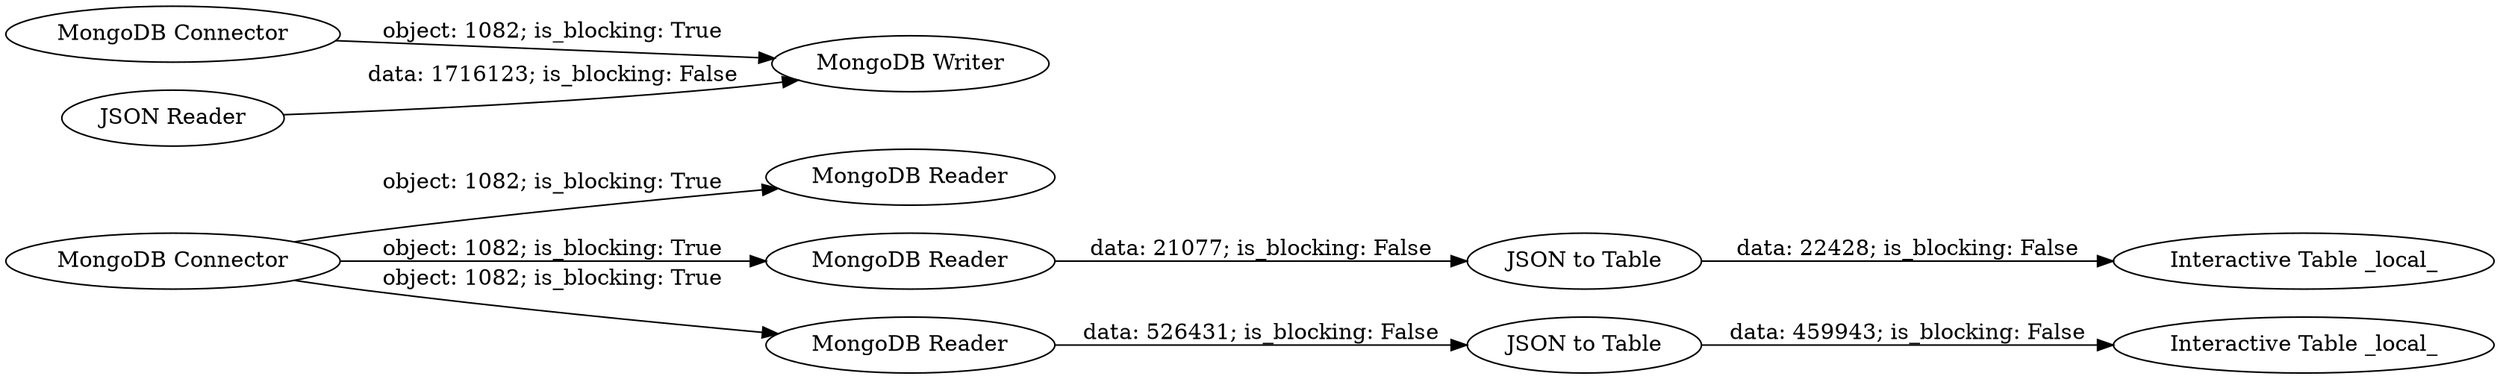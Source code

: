 digraph {
	"2056717161227728609_3" [label="MongoDB Reader"]
	"2056717161227728609_64" [label="MongoDB Reader"]
	"2056717161227728609_5" [label="MongoDB Writer"]
	"2056717161227728609_68" [label="JSON to Table"]
	"2056717161227728609_6" [label="MongoDB Connector"]
	"2056717161227728609_69" [label="MongoDB Reader"]
	"2056717161227728609_66" [label="MongoDB Connector"]
	"2056717161227728609_70" [label="Interactive Table _local_"]
	"2056717161227728609_73" [label="JSON to Table"]
	"2056717161227728609_33" [label="JSON Reader"]
	"2056717161227728609_72" [label="Interactive Table _local_"]
	"2056717161227728609_66" -> "2056717161227728609_3" [label="object: 1082; is_blocking: True"]
	"2056717161227728609_6" -> "2056717161227728609_5" [label="object: 1082; is_blocking: True"]
	"2056717161227728609_73" -> "2056717161227728609_72" [label="data: 22428; is_blocking: False"]
	"2056717161227728609_64" -> "2056717161227728609_73" [label="data: 21077; is_blocking: False"]
	"2056717161227728609_66" -> "2056717161227728609_64" [label="object: 1082; is_blocking: True"]
	"2056717161227728609_69" -> "2056717161227728609_68" [label="data: 526431; is_blocking: False"]
	"2056717161227728609_66" -> "2056717161227728609_69" [label="object: 1082; is_blocking: True"]
	"2056717161227728609_33" -> "2056717161227728609_5" [label="data: 1716123; is_blocking: False"]
	"2056717161227728609_68" -> "2056717161227728609_70" [label="data: 459943; is_blocking: False"]
	rankdir=LR
}
